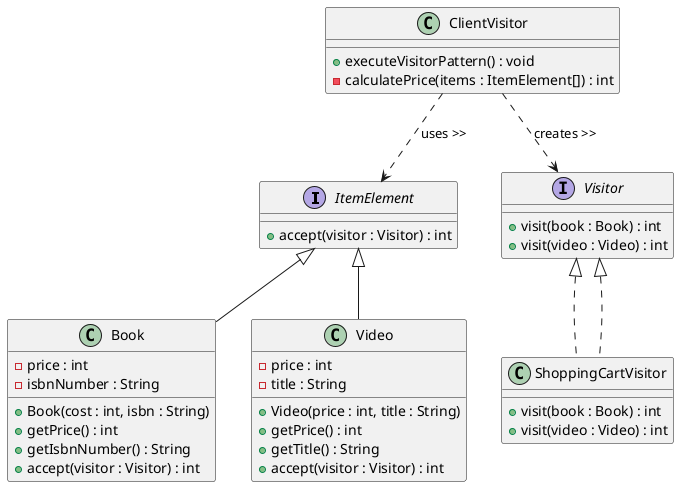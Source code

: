 @startuml

    interface ItemElement {
        +accept(visitor : Visitor) : int
    }

    interface Visitor {
        +visit(book : Book) : int
        +visit(video : Video) : int
    }

    class Book {
        -price : int
        -isbnNumber : String
        +Book(cost : int, isbn : String)
        +getPrice() : int
        +getIsbnNumber() : String
        +accept(visitor : Visitor) : int
    }

    class Video {
        -price : int
        -title : String
        +Video(price : int, title : String)
        +getPrice() : int
        +getTitle() : String
        +accept(visitor : Visitor) : int
    }

    class ShoppingCartVisitor implements Visitor {
        +visit(book : Book) : int
        +visit(video : Video) : int
    }

    class ClientVisitor {
        +executeVisitorPattern() : void
        -calculatePrice(items : ItemElement[]) : int
    }

Book -up-|> ItemElement
Video -up-|> ItemElement
ShoppingCartVisitor .up.|> Visitor
ClientVisitor .down.> ItemElement : uses >>
ClientVisitor .down.> Visitor : creates >>

@enduml
